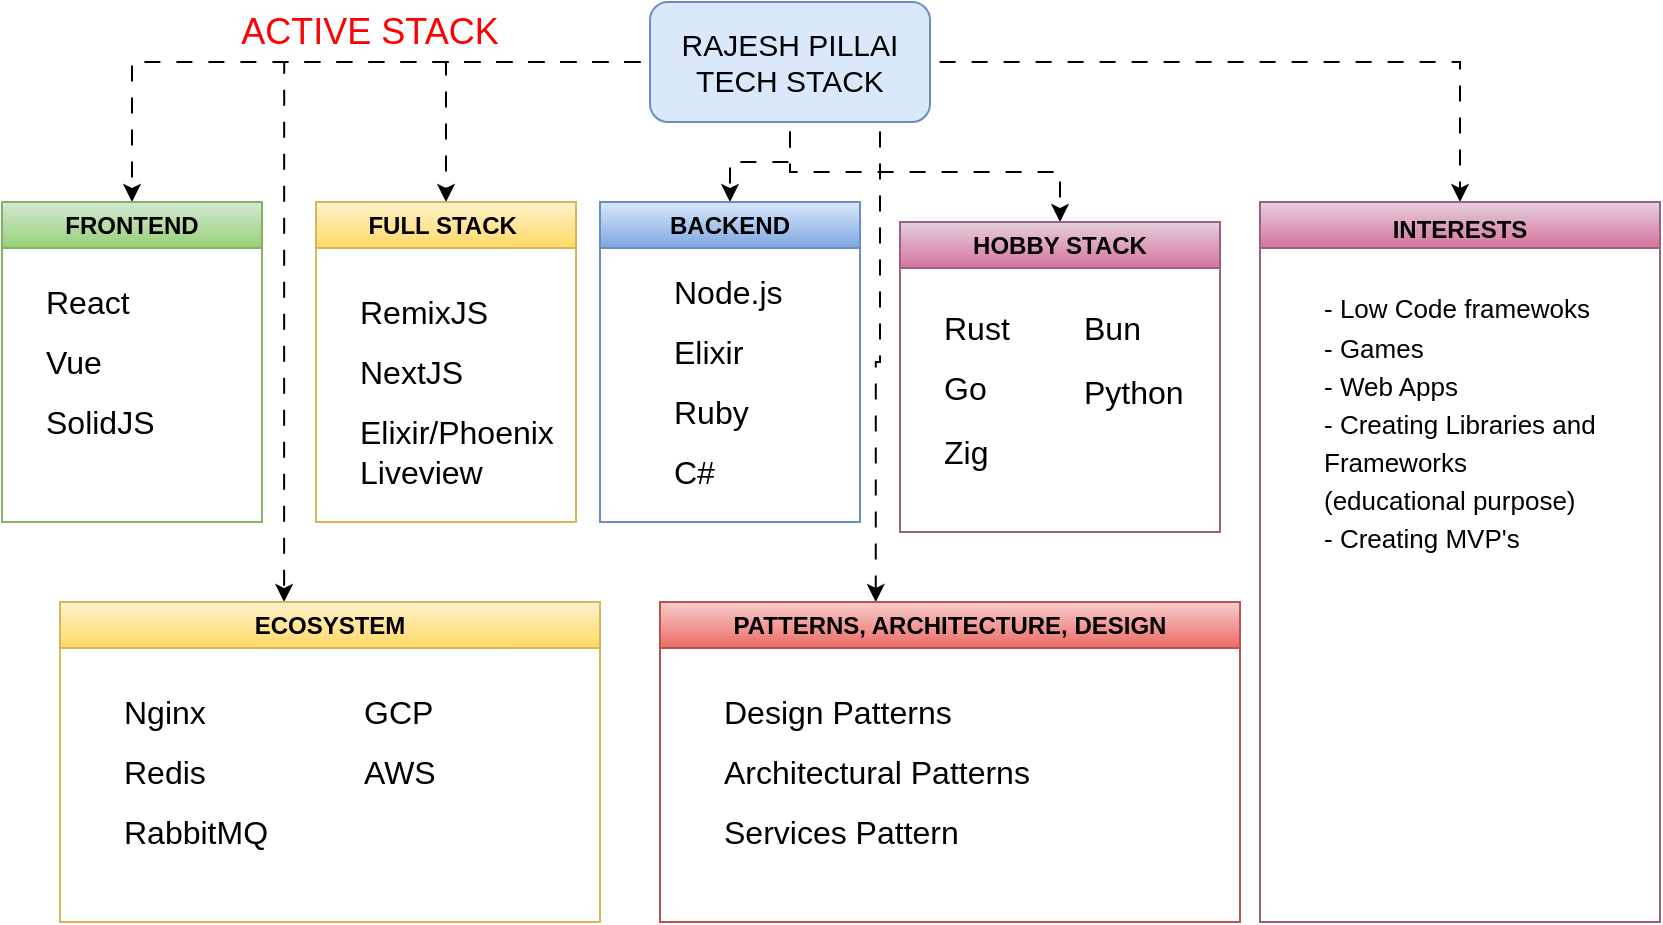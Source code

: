 <mxfile version="21.7.5" type="github">
  <diagram name="Page-1" id="nTAkSpbYj7bX4QL-7YCP">
    <mxGraphModel dx="923" dy="491" grid="0" gridSize="10" guides="1" tooltips="1" connect="1" arrows="1" fold="1" page="1" pageScale="1" pageWidth="850" pageHeight="1100" math="0" shadow="0">
      <root>
        <mxCell id="0" />
        <mxCell id="1" parent="0" />
        <mxCell id="_yivKYCb2x6nQ_JJ3shi-7" style="edgeStyle=orthogonalEdgeStyle;rounded=0;orthogonalLoop=1;jettySize=auto;html=1;entryX=0.5;entryY=0;entryDx=0;entryDy=0;flowAnimation=1;" edge="1" parent="1" source="_yivKYCb2x6nQ_JJ3shi-1" target="_yivKYCb2x6nQ_JJ3shi-3">
          <mxGeometry relative="1" as="geometry" />
        </mxCell>
        <mxCell id="_yivKYCb2x6nQ_JJ3shi-12" style="edgeStyle=orthogonalEdgeStyle;rounded=0;orthogonalLoop=1;jettySize=auto;html=1;entryX=0.5;entryY=0;entryDx=0;entryDy=0;flowAnimation=1;" edge="1" parent="1" source="_yivKYCb2x6nQ_JJ3shi-1" target="_yivKYCb2x6nQ_JJ3shi-8">
          <mxGeometry relative="1" as="geometry" />
        </mxCell>
        <mxCell id="_yivKYCb2x6nQ_JJ3shi-17" style="edgeStyle=orthogonalEdgeStyle;rounded=0;orthogonalLoop=1;jettySize=auto;html=1;flowAnimation=1;" edge="1" parent="1" source="_yivKYCb2x6nQ_JJ3shi-1" target="_yivKYCb2x6nQ_JJ3shi-13">
          <mxGeometry relative="1" as="geometry" />
        </mxCell>
        <mxCell id="_yivKYCb2x6nQ_JJ3shi-33" style="edgeStyle=orthogonalEdgeStyle;rounded=0;orthogonalLoop=1;jettySize=auto;html=1;entryX=0.5;entryY=0;entryDx=0;entryDy=0;flowAnimation=1;" edge="1" parent="1" source="_yivKYCb2x6nQ_JJ3shi-1" target="_yivKYCb2x6nQ_JJ3shi-22">
          <mxGeometry relative="1" as="geometry" />
        </mxCell>
        <mxCell id="_yivKYCb2x6nQ_JJ3shi-51" style="edgeStyle=orthogonalEdgeStyle;rounded=0;orthogonalLoop=1;jettySize=auto;html=1;flowAnimation=1;" edge="1" parent="1" source="_yivKYCb2x6nQ_JJ3shi-1" target="_yivKYCb2x6nQ_JJ3shi-44">
          <mxGeometry relative="1" as="geometry" />
        </mxCell>
        <mxCell id="_yivKYCb2x6nQ_JJ3shi-52" style="edgeStyle=orthogonalEdgeStyle;rounded=0;orthogonalLoop=1;jettySize=auto;html=1;entryX=0.415;entryY=0;entryDx=0;entryDy=0;entryPerimeter=0;flowAnimation=1;" edge="1" parent="1" source="_yivKYCb2x6nQ_JJ3shi-1" target="_yivKYCb2x6nQ_JJ3shi-27">
          <mxGeometry relative="1" as="geometry" />
        </mxCell>
        <mxCell id="_yivKYCb2x6nQ_JJ3shi-53" style="edgeStyle=orthogonalEdgeStyle;rounded=0;orthogonalLoop=1;jettySize=auto;html=1;entryX=0.372;entryY=0;entryDx=0;entryDy=0;entryPerimeter=0;flowAnimation=1;" edge="1" parent="1" source="_yivKYCb2x6nQ_JJ3shi-1" target="_yivKYCb2x6nQ_JJ3shi-35">
          <mxGeometry relative="1" as="geometry">
            <Array as="points">
              <mxPoint x="450" y="201" />
              <mxPoint x="448" y="201" />
            </Array>
          </mxGeometry>
        </mxCell>
        <mxCell id="_yivKYCb2x6nQ_JJ3shi-1" value="RAJESH PILLAI&lt;br style=&quot;font-size: 15px;&quot;&gt;TECH STACK" style="rounded=1;whiteSpace=wrap;html=1;fontSize=15;fillColor=#dae8fc;strokeColor=#6c8ebf;" vertex="1" parent="1">
          <mxGeometry x="335" y="21" width="140" height="60" as="geometry" />
        </mxCell>
        <mxCell id="_yivKYCb2x6nQ_JJ3shi-8" value="BACKEND" style="swimlane;whiteSpace=wrap;html=1;fillColor=#dae8fc;gradientColor=#7ea6e0;strokeColor=#6c8ebf;" vertex="1" parent="1">
          <mxGeometry x="310" y="121" width="130" height="160" as="geometry" />
        </mxCell>
        <mxCell id="_yivKYCb2x6nQ_JJ3shi-9" value="Node.js" style="text;html=1;strokeColor=none;fillColor=none;align=left;verticalAlign=middle;whiteSpace=wrap;rounded=0;fontSize=16;" vertex="1" parent="_yivKYCb2x6nQ_JJ3shi-8">
          <mxGeometry x="35" y="30" width="60" height="30" as="geometry" />
        </mxCell>
        <mxCell id="_yivKYCb2x6nQ_JJ3shi-10" value="Elixir" style="text;html=1;strokeColor=none;fillColor=none;align=left;verticalAlign=middle;whiteSpace=wrap;rounded=0;fontSize=16;" vertex="1" parent="_yivKYCb2x6nQ_JJ3shi-8">
          <mxGeometry x="35" y="60" width="60" height="30" as="geometry" />
        </mxCell>
        <mxCell id="_yivKYCb2x6nQ_JJ3shi-11" value="Ruby" style="text;html=1;strokeColor=none;fillColor=none;align=left;verticalAlign=middle;whiteSpace=wrap;rounded=0;fontSize=16;" vertex="1" parent="_yivKYCb2x6nQ_JJ3shi-8">
          <mxGeometry x="35" y="90" width="60" height="30" as="geometry" />
        </mxCell>
        <mxCell id="_yivKYCb2x6nQ_JJ3shi-41" value="C#" style="text;html=1;strokeColor=none;fillColor=none;align=left;verticalAlign=middle;whiteSpace=wrap;rounded=0;fontSize=16;" vertex="1" parent="_yivKYCb2x6nQ_JJ3shi-8">
          <mxGeometry x="35" y="120" width="60" height="30" as="geometry" />
        </mxCell>
        <mxCell id="_yivKYCb2x6nQ_JJ3shi-3" value="FRONTEND" style="swimlane;whiteSpace=wrap;html=1;fillColor=#d5e8d4;strokeColor=#82b366;gradientColor=#97d077;" vertex="1" parent="1">
          <mxGeometry x="11" y="121" width="130" height="160" as="geometry" />
        </mxCell>
        <mxCell id="_yivKYCb2x6nQ_JJ3shi-4" value="React" style="text;html=1;strokeColor=none;fillColor=none;align=left;verticalAlign=middle;whiteSpace=wrap;rounded=0;fontSize=16;" vertex="1" parent="_yivKYCb2x6nQ_JJ3shi-3">
          <mxGeometry x="20" y="35" width="60" height="30" as="geometry" />
        </mxCell>
        <mxCell id="_yivKYCb2x6nQ_JJ3shi-5" value="Vue" style="text;html=1;strokeColor=none;fillColor=none;align=left;verticalAlign=middle;whiteSpace=wrap;rounded=0;fontSize=16;" vertex="1" parent="_yivKYCb2x6nQ_JJ3shi-3">
          <mxGeometry x="20" y="65" width="60" height="30" as="geometry" />
        </mxCell>
        <mxCell id="_yivKYCb2x6nQ_JJ3shi-6" value="SolidJS" style="text;html=1;strokeColor=none;fillColor=none;align=left;verticalAlign=middle;whiteSpace=wrap;rounded=0;fontSize=16;" vertex="1" parent="_yivKYCb2x6nQ_JJ3shi-3">
          <mxGeometry x="20" y="95" width="60" height="30" as="geometry" />
        </mxCell>
        <mxCell id="_yivKYCb2x6nQ_JJ3shi-13" value="FULL STACK&amp;nbsp;" style="swimlane;whiteSpace=wrap;html=1;fillColor=#fff2cc;gradientColor=#ffd966;strokeColor=#d6b656;" vertex="1" parent="1">
          <mxGeometry x="168" y="121" width="130" height="160" as="geometry" />
        </mxCell>
        <mxCell id="_yivKYCb2x6nQ_JJ3shi-14" value="RemixJS" style="text;html=1;strokeColor=none;fillColor=none;align=left;verticalAlign=middle;whiteSpace=wrap;rounded=0;fontSize=16;" vertex="1" parent="_yivKYCb2x6nQ_JJ3shi-13">
          <mxGeometry x="20" y="40" width="60" height="30" as="geometry" />
        </mxCell>
        <mxCell id="_yivKYCb2x6nQ_JJ3shi-15" value="NextJS" style="text;html=1;strokeColor=none;fillColor=none;align=left;verticalAlign=middle;whiteSpace=wrap;rounded=0;fontSize=16;" vertex="1" parent="_yivKYCb2x6nQ_JJ3shi-13">
          <mxGeometry x="20" y="70" width="60" height="30" as="geometry" />
        </mxCell>
        <mxCell id="_yivKYCb2x6nQ_JJ3shi-16" value="Elixir/Phoenix Liveview" style="text;html=1;strokeColor=none;fillColor=none;align=left;verticalAlign=middle;whiteSpace=wrap;rounded=0;fontSize=16;" vertex="1" parent="_yivKYCb2x6nQ_JJ3shi-13">
          <mxGeometry x="20" y="110" width="60" height="30" as="geometry" />
        </mxCell>
        <mxCell id="_yivKYCb2x6nQ_JJ3shi-21" value="ACTIVE STACK" style="text;html=1;strokeColor=none;fillColor=none;align=center;verticalAlign=middle;whiteSpace=wrap;rounded=0;fontSize=18;fontColor=#FF0000;" vertex="1" parent="1">
          <mxGeometry x="110" y="21" width="170" height="30" as="geometry" />
        </mxCell>
        <mxCell id="_yivKYCb2x6nQ_JJ3shi-22" value="HOBBY STACK" style="swimlane;whiteSpace=wrap;html=1;fillColor=#e6d0de;gradientColor=#d5739d;strokeColor=#996185;" vertex="1" parent="1">
          <mxGeometry x="460" y="131" width="160" height="155" as="geometry" />
        </mxCell>
        <mxCell id="_yivKYCb2x6nQ_JJ3shi-23" value="Rust" style="text;html=1;strokeColor=none;fillColor=none;align=left;verticalAlign=middle;whiteSpace=wrap;rounded=0;fontSize=16;" vertex="1" parent="_yivKYCb2x6nQ_JJ3shi-22">
          <mxGeometry x="20" y="38" width="60" height="30" as="geometry" />
        </mxCell>
        <mxCell id="_yivKYCb2x6nQ_JJ3shi-24" value="Go" style="text;html=1;strokeColor=none;fillColor=none;align=left;verticalAlign=middle;whiteSpace=wrap;rounded=0;fontSize=16;" vertex="1" parent="_yivKYCb2x6nQ_JJ3shi-22">
          <mxGeometry x="20" y="68" width="60" height="30" as="geometry" />
        </mxCell>
        <mxCell id="_yivKYCb2x6nQ_JJ3shi-25" value="Zig" style="text;html=1;strokeColor=none;fillColor=none;align=left;verticalAlign=middle;whiteSpace=wrap;rounded=0;fontSize=16;" vertex="1" parent="_yivKYCb2x6nQ_JJ3shi-22">
          <mxGeometry x="20" y="100" width="60" height="30" as="geometry" />
        </mxCell>
        <mxCell id="_yivKYCb2x6nQ_JJ3shi-34" value="Bun" style="text;html=1;strokeColor=none;fillColor=none;align=left;verticalAlign=middle;whiteSpace=wrap;rounded=0;fontSize=16;" vertex="1" parent="_yivKYCb2x6nQ_JJ3shi-22">
          <mxGeometry x="90" y="38" width="60" height="30" as="geometry" />
        </mxCell>
        <mxCell id="_yivKYCb2x6nQ_JJ3shi-43" value="Python" style="text;html=1;strokeColor=none;fillColor=none;align=left;verticalAlign=middle;whiteSpace=wrap;rounded=0;fontSize=16;" vertex="1" parent="_yivKYCb2x6nQ_JJ3shi-22">
          <mxGeometry x="90" y="70" width="60" height="30" as="geometry" />
        </mxCell>
        <mxCell id="_yivKYCb2x6nQ_JJ3shi-27" value="ECOSYSTEM" style="swimlane;whiteSpace=wrap;html=1;fillColor=#fff2cc;gradientColor=#ffd966;strokeColor=#d6b656;" vertex="1" parent="1">
          <mxGeometry x="40" y="321" width="270" height="160" as="geometry" />
        </mxCell>
        <mxCell id="_yivKYCb2x6nQ_JJ3shi-28" value="Nginx" style="text;html=1;strokeColor=none;fillColor=none;align=left;verticalAlign=middle;whiteSpace=wrap;rounded=0;fontSize=16;" vertex="1" parent="_yivKYCb2x6nQ_JJ3shi-27">
          <mxGeometry x="30" y="40" width="60" height="30" as="geometry" />
        </mxCell>
        <mxCell id="_yivKYCb2x6nQ_JJ3shi-29" value="Redis" style="text;html=1;strokeColor=none;fillColor=none;align=left;verticalAlign=middle;whiteSpace=wrap;rounded=0;fontSize=16;" vertex="1" parent="_yivKYCb2x6nQ_JJ3shi-27">
          <mxGeometry x="30" y="70" width="60" height="30" as="geometry" />
        </mxCell>
        <mxCell id="_yivKYCb2x6nQ_JJ3shi-30" value="RabbitMQ" style="text;html=1;strokeColor=none;fillColor=none;align=left;verticalAlign=middle;whiteSpace=wrap;rounded=0;fontSize=16;" vertex="1" parent="_yivKYCb2x6nQ_JJ3shi-27">
          <mxGeometry x="30" y="100" width="60" height="30" as="geometry" />
        </mxCell>
        <mxCell id="_yivKYCb2x6nQ_JJ3shi-31" value="GCP" style="text;html=1;strokeColor=none;fillColor=none;align=left;verticalAlign=middle;whiteSpace=wrap;rounded=0;fontSize=16;" vertex="1" parent="_yivKYCb2x6nQ_JJ3shi-27">
          <mxGeometry x="150" y="40" width="60" height="30" as="geometry" />
        </mxCell>
        <mxCell id="_yivKYCb2x6nQ_JJ3shi-32" value="AWS" style="text;html=1;strokeColor=none;fillColor=none;align=left;verticalAlign=middle;whiteSpace=wrap;rounded=0;fontSize=16;" vertex="1" parent="_yivKYCb2x6nQ_JJ3shi-27">
          <mxGeometry x="150" y="70" width="60" height="30" as="geometry" />
        </mxCell>
        <mxCell id="_yivKYCb2x6nQ_JJ3shi-35" value="PATTERNS, ARCHITECTURE, DESIGN" style="swimlane;whiteSpace=wrap;html=1;fillColor=#f8cecc;gradientColor=#ea6b66;strokeColor=#b85450;" vertex="1" parent="1">
          <mxGeometry x="340" y="321" width="290" height="160" as="geometry" />
        </mxCell>
        <mxCell id="_yivKYCb2x6nQ_JJ3shi-36" value="Design Patterns" style="text;html=1;strokeColor=none;fillColor=none;align=left;verticalAlign=middle;whiteSpace=wrap;rounded=0;fontSize=16;" vertex="1" parent="_yivKYCb2x6nQ_JJ3shi-35">
          <mxGeometry x="30" y="40" width="120" height="30" as="geometry" />
        </mxCell>
        <mxCell id="_yivKYCb2x6nQ_JJ3shi-37" value="Architectural Patterns" style="text;html=1;strokeColor=none;fillColor=none;align=left;verticalAlign=middle;whiteSpace=wrap;rounded=0;fontSize=16;" vertex="1" parent="_yivKYCb2x6nQ_JJ3shi-35">
          <mxGeometry x="30" y="70" width="160" height="30" as="geometry" />
        </mxCell>
        <mxCell id="_yivKYCb2x6nQ_JJ3shi-38" value="Services Pattern" style="text;html=1;strokeColor=none;fillColor=none;align=left;verticalAlign=middle;whiteSpace=wrap;rounded=0;fontSize=16;" vertex="1" parent="_yivKYCb2x6nQ_JJ3shi-35">
          <mxGeometry x="30" y="100" width="130" height="30" as="geometry" />
        </mxCell>
        <mxCell id="_yivKYCb2x6nQ_JJ3shi-44" value="INTERESTS" style="swimlane;whiteSpace=wrap;html=1;fillColor=#e6d0de;gradientColor=#d5739d;strokeColor=#996185;startSize=23;verticalAlign=top;align=center;" vertex="1" parent="1">
          <mxGeometry x="640" y="121" width="200" height="360" as="geometry" />
        </mxCell>
        <mxCell id="_yivKYCb2x6nQ_JJ3shi-45" value="&lt;font style=&quot;font-size: 13px;&quot;&gt;- Low Code framewoks&lt;br&gt;- Games&lt;br&gt;- Web Apps&lt;br&gt;- Creating Libraries and Frameworks (educational purpose)&lt;br&gt;- Creating MVP&#39;s&lt;/font&gt;" style="text;html=1;strokeColor=none;fillColor=none;align=left;verticalAlign=middle;whiteSpace=wrap;rounded=0;fontSize=16;" vertex="1" parent="_yivKYCb2x6nQ_JJ3shi-44">
          <mxGeometry x="30" y="95" width="140" height="30" as="geometry" />
        </mxCell>
      </root>
    </mxGraphModel>
  </diagram>
</mxfile>
